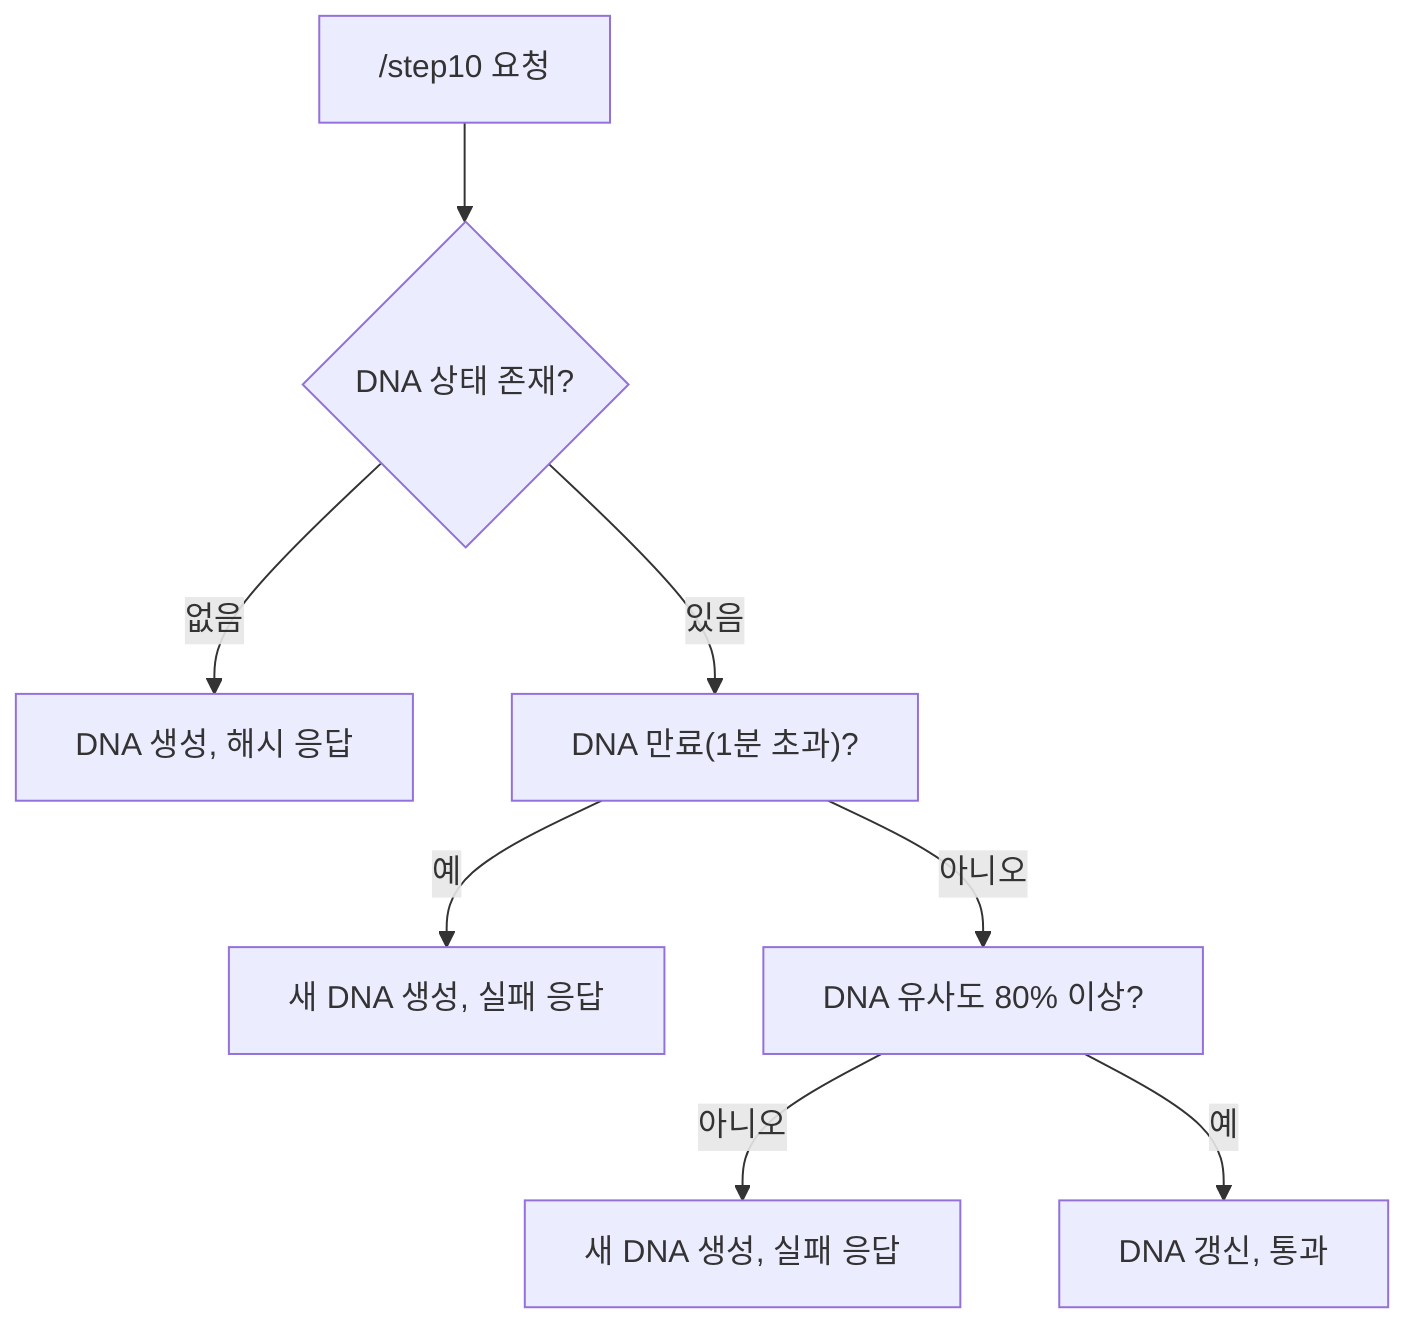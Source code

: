 flowchart TD
  A["/step10 요청"] --> B{"DNA 상태 존재?"}
  B -- 없음 --> C["DNA 생성, 해시 응답"]
  B -- 있음 --> D["DNA 만료(1분 초과)?" ]
  D -- 예 --> E["새 DNA 생성, 실패 응답"]
  D -- 아니오 --> F["DNA 유사도 80% 이상?" ]
  F -- 아니오 --> G["새 DNA 생성, 실패 응답"]
  F -- 예 --> H["DNA 갱신, 통과"]